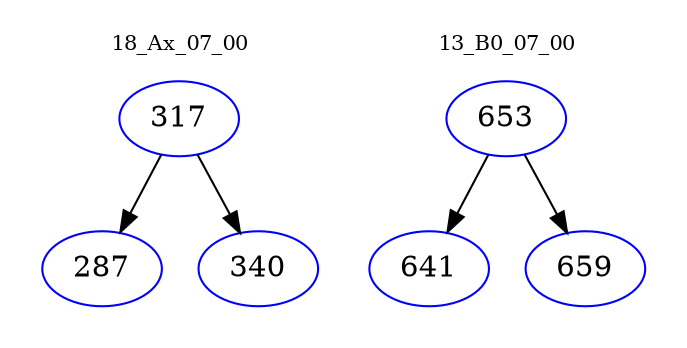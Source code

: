 digraph{
subgraph cluster_0 {
color = white
label = "18_Ax_07_00";
fontsize=10;
T0_317 [label="317", color="blue"]
T0_317 -> T0_287 [color="black"]
T0_287 [label="287", color="blue"]
T0_317 -> T0_340 [color="black"]
T0_340 [label="340", color="blue"]
}
subgraph cluster_1 {
color = white
label = "13_B0_07_00";
fontsize=10;
T1_653 [label="653", color="blue"]
T1_653 -> T1_641 [color="black"]
T1_641 [label="641", color="blue"]
T1_653 -> T1_659 [color="black"]
T1_659 [label="659", color="blue"]
}
}
